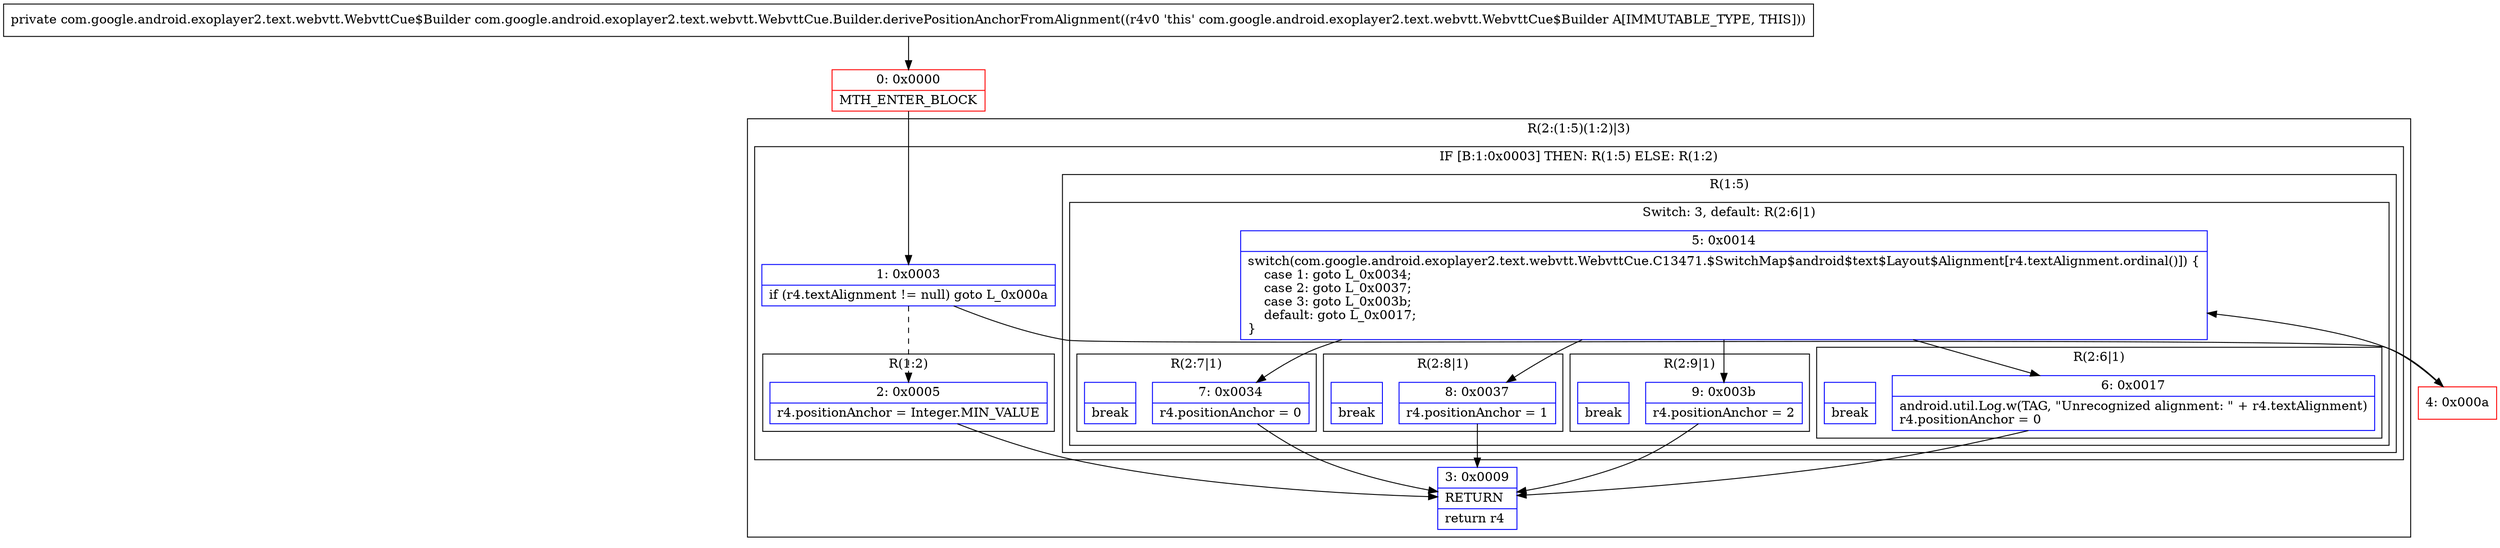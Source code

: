 digraph "CFG forcom.google.android.exoplayer2.text.webvtt.WebvttCue.Builder.derivePositionAnchorFromAlignment()Lcom\/google\/android\/exoplayer2\/text\/webvtt\/WebvttCue$Builder;" {
subgraph cluster_Region_1940784308 {
label = "R(2:(1:5)(1:2)|3)";
node [shape=record,color=blue];
subgraph cluster_IfRegion_1085536569 {
label = "IF [B:1:0x0003] THEN: R(1:5) ELSE: R(1:2)";
node [shape=record,color=blue];
Node_1 [shape=record,label="{1\:\ 0x0003|if (r4.textAlignment != null) goto L_0x000a\l}"];
subgraph cluster_Region_548270372 {
label = "R(1:5)";
node [shape=record,color=blue];
subgraph cluster_SwitchRegion_2008545801 {
label = "Switch: 3, default: R(2:6|1)";
node [shape=record,color=blue];
Node_5 [shape=record,label="{5\:\ 0x0014|switch(com.google.android.exoplayer2.text.webvtt.WebvttCue.C13471.$SwitchMap$android$text$Layout$Alignment[r4.textAlignment.ordinal()]) \{\l    case 1: goto L_0x0034;\l    case 2: goto L_0x0037;\l    case 3: goto L_0x003b;\l    default: goto L_0x0017;\l\}\l}"];
subgraph cluster_Region_1958730735 {
label = "R(2:7|1)";
node [shape=record,color=blue];
Node_7 [shape=record,label="{7\:\ 0x0034|r4.positionAnchor = 0\l}"];
Node_InsnContainer_731549296 [shape=record,label="{|break\l}"];
}
subgraph cluster_Region_1685155574 {
label = "R(2:8|1)";
node [shape=record,color=blue];
Node_8 [shape=record,label="{8\:\ 0x0037|r4.positionAnchor = 1\l}"];
Node_InsnContainer_752793539 [shape=record,label="{|break\l}"];
}
subgraph cluster_Region_649355540 {
label = "R(2:9|1)";
node [shape=record,color=blue];
Node_9 [shape=record,label="{9\:\ 0x003b|r4.positionAnchor = 2\l}"];
Node_InsnContainer_1495438012 [shape=record,label="{|break\l}"];
}
subgraph cluster_Region_919294384 {
label = "R(2:6|1)";
node [shape=record,color=blue];
Node_6 [shape=record,label="{6\:\ 0x0017|android.util.Log.w(TAG, \"Unrecognized alignment: \" + r4.textAlignment)\lr4.positionAnchor = 0\l}"];
Node_InsnContainer_1878169605 [shape=record,label="{|break\l}"];
}
}
}
subgraph cluster_Region_1783359534 {
label = "R(1:2)";
node [shape=record,color=blue];
Node_2 [shape=record,label="{2\:\ 0x0005|r4.positionAnchor = Integer.MIN_VALUE\l}"];
}
}
Node_3 [shape=record,label="{3\:\ 0x0009|RETURN\l|return r4\l}"];
}
Node_0 [shape=record,color=red,label="{0\:\ 0x0000|MTH_ENTER_BLOCK\l}"];
Node_4 [shape=record,color=red,label="{4\:\ 0x000a}"];
MethodNode[shape=record,label="{private com.google.android.exoplayer2.text.webvtt.WebvttCue$Builder com.google.android.exoplayer2.text.webvtt.WebvttCue.Builder.derivePositionAnchorFromAlignment((r4v0 'this' com.google.android.exoplayer2.text.webvtt.WebvttCue$Builder A[IMMUTABLE_TYPE, THIS])) }"];
MethodNode -> Node_0;
Node_1 -> Node_2[style=dashed];
Node_1 -> Node_4;
Node_5 -> Node_6;
Node_5 -> Node_7;
Node_5 -> Node_8;
Node_5 -> Node_9;
Node_7 -> Node_3;
Node_8 -> Node_3;
Node_9 -> Node_3;
Node_6 -> Node_3;
Node_2 -> Node_3;
Node_0 -> Node_1;
Node_4 -> Node_5;
}

